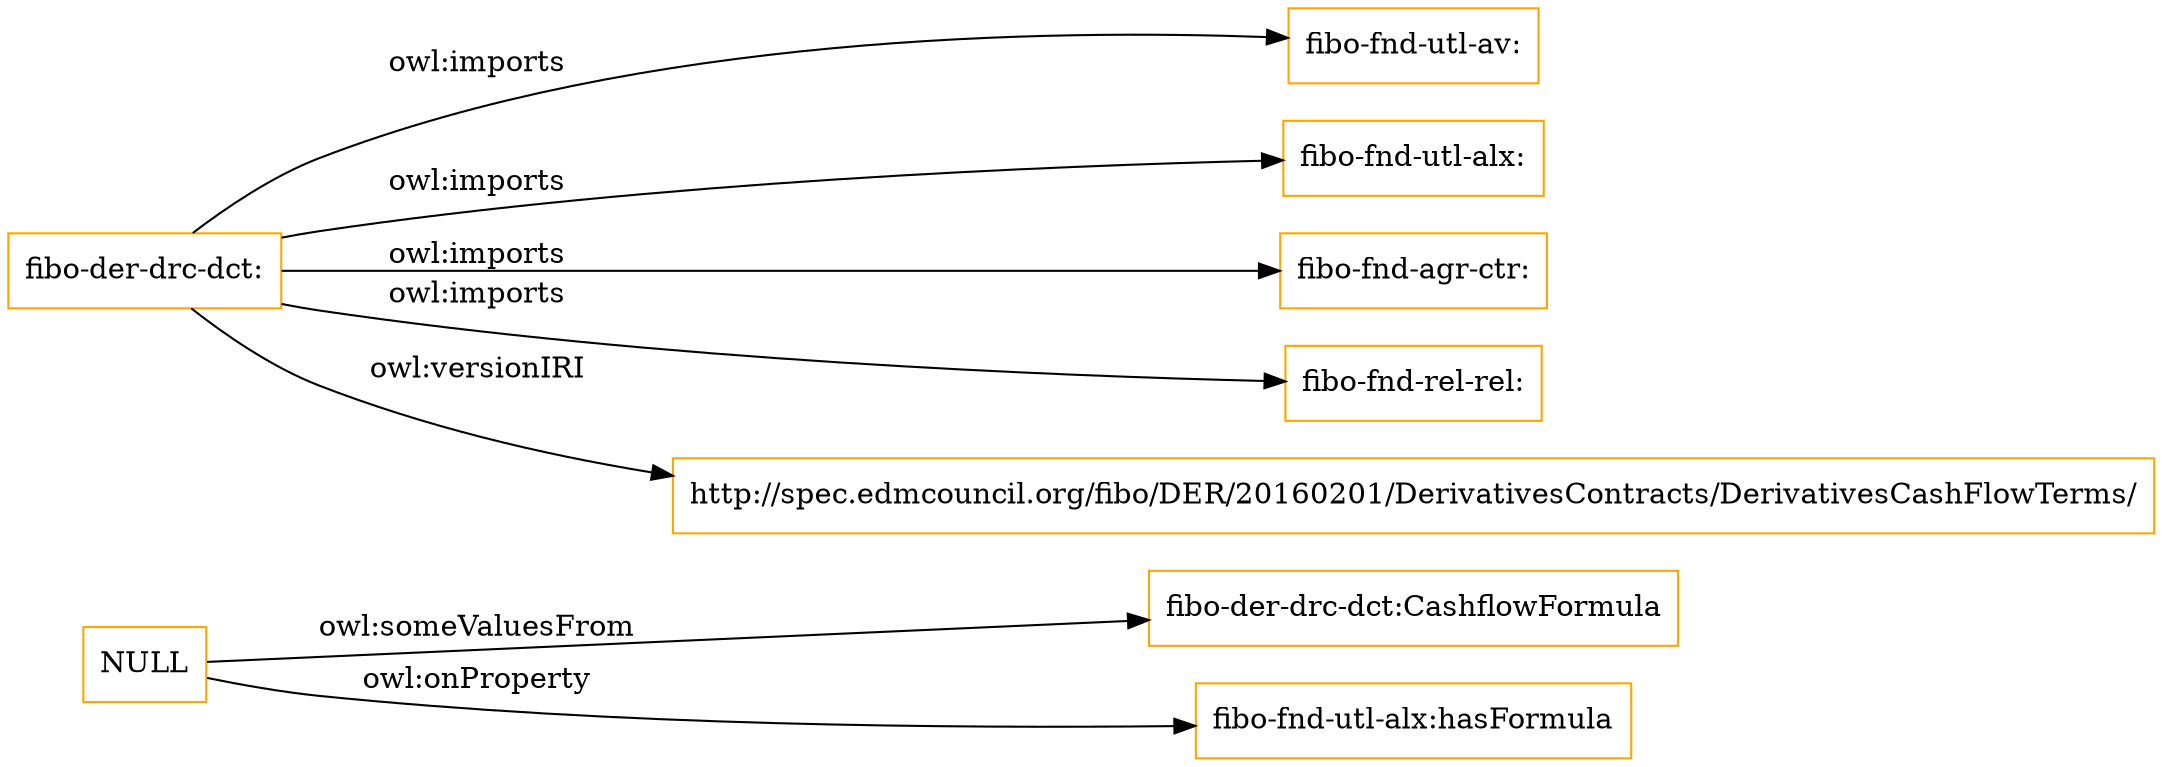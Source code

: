 digraph ar2dtool_diagram { 
rankdir=LR;
size="1501"
node [shape = rectangle, color="orange"]; "fibo-der-drc-dct:CashflowFormula" ; /*classes style*/
	"NULL" -> "fibo-der-drc-dct:CashflowFormula" [ label = "owl:someValuesFrom" ];
	"NULL" -> "fibo-fnd-utl-alx:hasFormula" [ label = "owl:onProperty" ];
	"fibo-der-drc-dct:" -> "fibo-fnd-utl-av:" [ label = "owl:imports" ];
	"fibo-der-drc-dct:" -> "fibo-fnd-utl-alx:" [ label = "owl:imports" ];
	"fibo-der-drc-dct:" -> "fibo-fnd-agr-ctr:" [ label = "owl:imports" ];
	"fibo-der-drc-dct:" -> "fibo-fnd-rel-rel:" [ label = "owl:imports" ];
	"fibo-der-drc-dct:" -> "http://spec.edmcouncil.org/fibo/DER/20160201/DerivativesContracts/DerivativesCashFlowTerms/" [ label = "owl:versionIRI" ];

}
